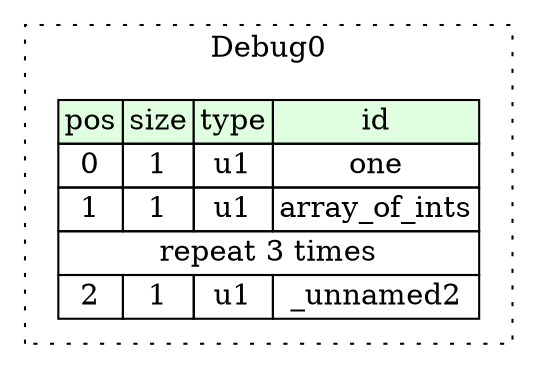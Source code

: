 digraph {
	rankdir=LR;
	node [shape=plaintext];
	subgraph cluster__debug_0 {
		label="Debug0";
		graph[style=dotted];

		debug_0__seq [label=<<TABLE BORDER="0" CELLBORDER="1" CELLSPACING="0">
			<TR><TD BGCOLOR="#E0FFE0">pos</TD><TD BGCOLOR="#E0FFE0">size</TD><TD BGCOLOR="#E0FFE0">type</TD><TD BGCOLOR="#E0FFE0">id</TD></TR>
			<TR><TD PORT="one_pos">0</TD><TD PORT="one_size">1</TD><TD>u1</TD><TD PORT="one_type">one</TD></TR>
			<TR><TD PORT="array_of_ints_pos">1</TD><TD PORT="array_of_ints_size">1</TD><TD>u1</TD><TD PORT="array_of_ints_type">array_of_ints</TD></TR>
			<TR><TD COLSPAN="4" PORT="array_of_ints__repeat">repeat 3 times</TD></TR>
			<TR><TD PORT="_unnamed2_pos">2</TD><TD PORT="_unnamed2_size">1</TD><TD>u1</TD><TD PORT="_unnamed2_type">_unnamed2</TD></TR>
		</TABLE>>];
	}
}
